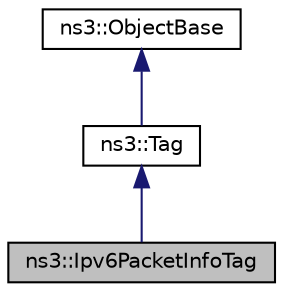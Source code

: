 digraph "ns3::Ipv6PacketInfoTag"
{
 // LATEX_PDF_SIZE
  edge [fontname="Helvetica",fontsize="10",labelfontname="Helvetica",labelfontsize="10"];
  node [fontname="Helvetica",fontsize="10",shape=record];
  Node1 [label="ns3::Ipv6PacketInfoTag",height=0.2,width=0.4,color="black", fillcolor="grey75", style="filled", fontcolor="black",tooltip="This class implements a tag that carries socket ancillary data to the socket interface."];
  Node2 -> Node1 [dir="back",color="midnightblue",fontsize="10",style="solid",fontname="Helvetica"];
  Node2 [label="ns3::Tag",height=0.2,width=0.4,color="black", fillcolor="white", style="filled",URL="$classns3_1_1_tag.html",tooltip="tag a set of bytes in a packet"];
  Node3 -> Node2 [dir="back",color="midnightblue",fontsize="10",style="solid",fontname="Helvetica"];
  Node3 [label="ns3::ObjectBase",height=0.2,width=0.4,color="black", fillcolor="white", style="filled",URL="$classns3_1_1_object_base.html",tooltip="Anchor the ns-3 type and attribute system."];
}
